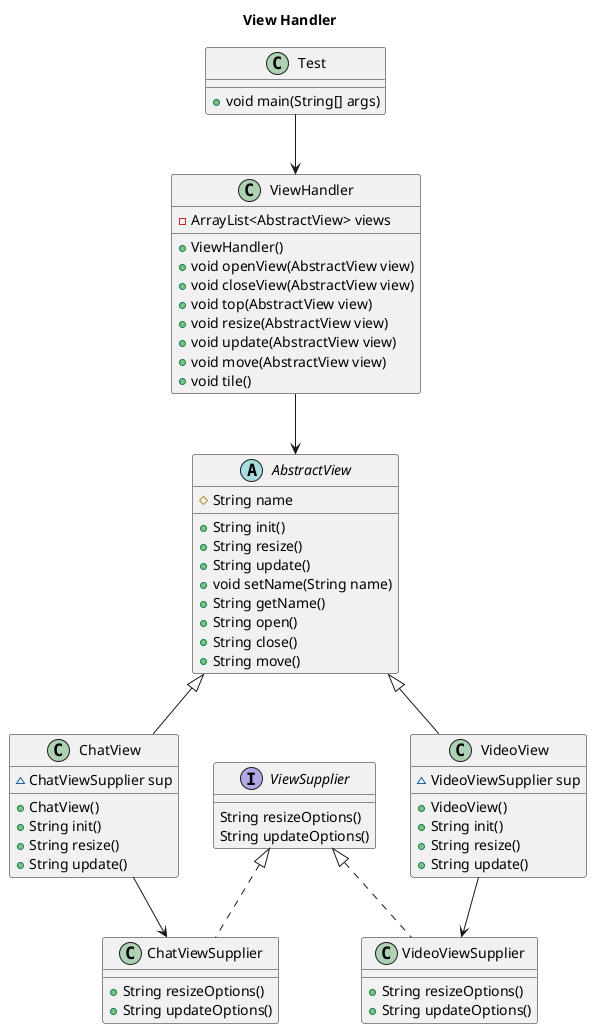 @startuml

title View Handler


class Test {
	+void main(String[] args)
}

class ViewHandler {
	-ArrayList<AbstractView> views
	+ViewHandler()
	+void openView(AbstractView view)
	+void closeView(AbstractView view)
	+void top(AbstractView view)
	+void resize(AbstractView view)
	+void update(AbstractView view)
	+void move(AbstractView view)
	+void tile()
}

abstract class AbstractView {
	#String name
	+String init()
	+String resize()
	+String update()
	+void setName(String name)
	+String getName()
	+String open()
	+String close()
	+String move()
}

class ChatView {
	~ChatViewSupplier sup
	+ChatView()
	+String init()
	+String resize()
	+String update()
}
abstract class AbstractView {
}
AbstractView <|-- ChatView


class VideoView {
	~VideoViewSupplier sup
	+VideoView()
	+String init()
	+String resize()
	+String update()
}
abstract class AbstractView {
}
AbstractView <|-- VideoView

interface ViewSupplier {
	String resizeOptions()
	String updateOptions()
}


class VideoViewSupplier {
	+String resizeOptions()
	+String updateOptions()
}

ViewSupplier <|.. VideoViewSupplier

class ChatViewSupplier {
	+String resizeOptions()
	+String updateOptions()
}

ViewSupplier <|.. ChatViewSupplier

Test  --> ViewHandler
ViewHandler --> AbstractView

ChatView --> ChatViewSupplier
VideoView --> VideoViewSupplier

 

@enduml